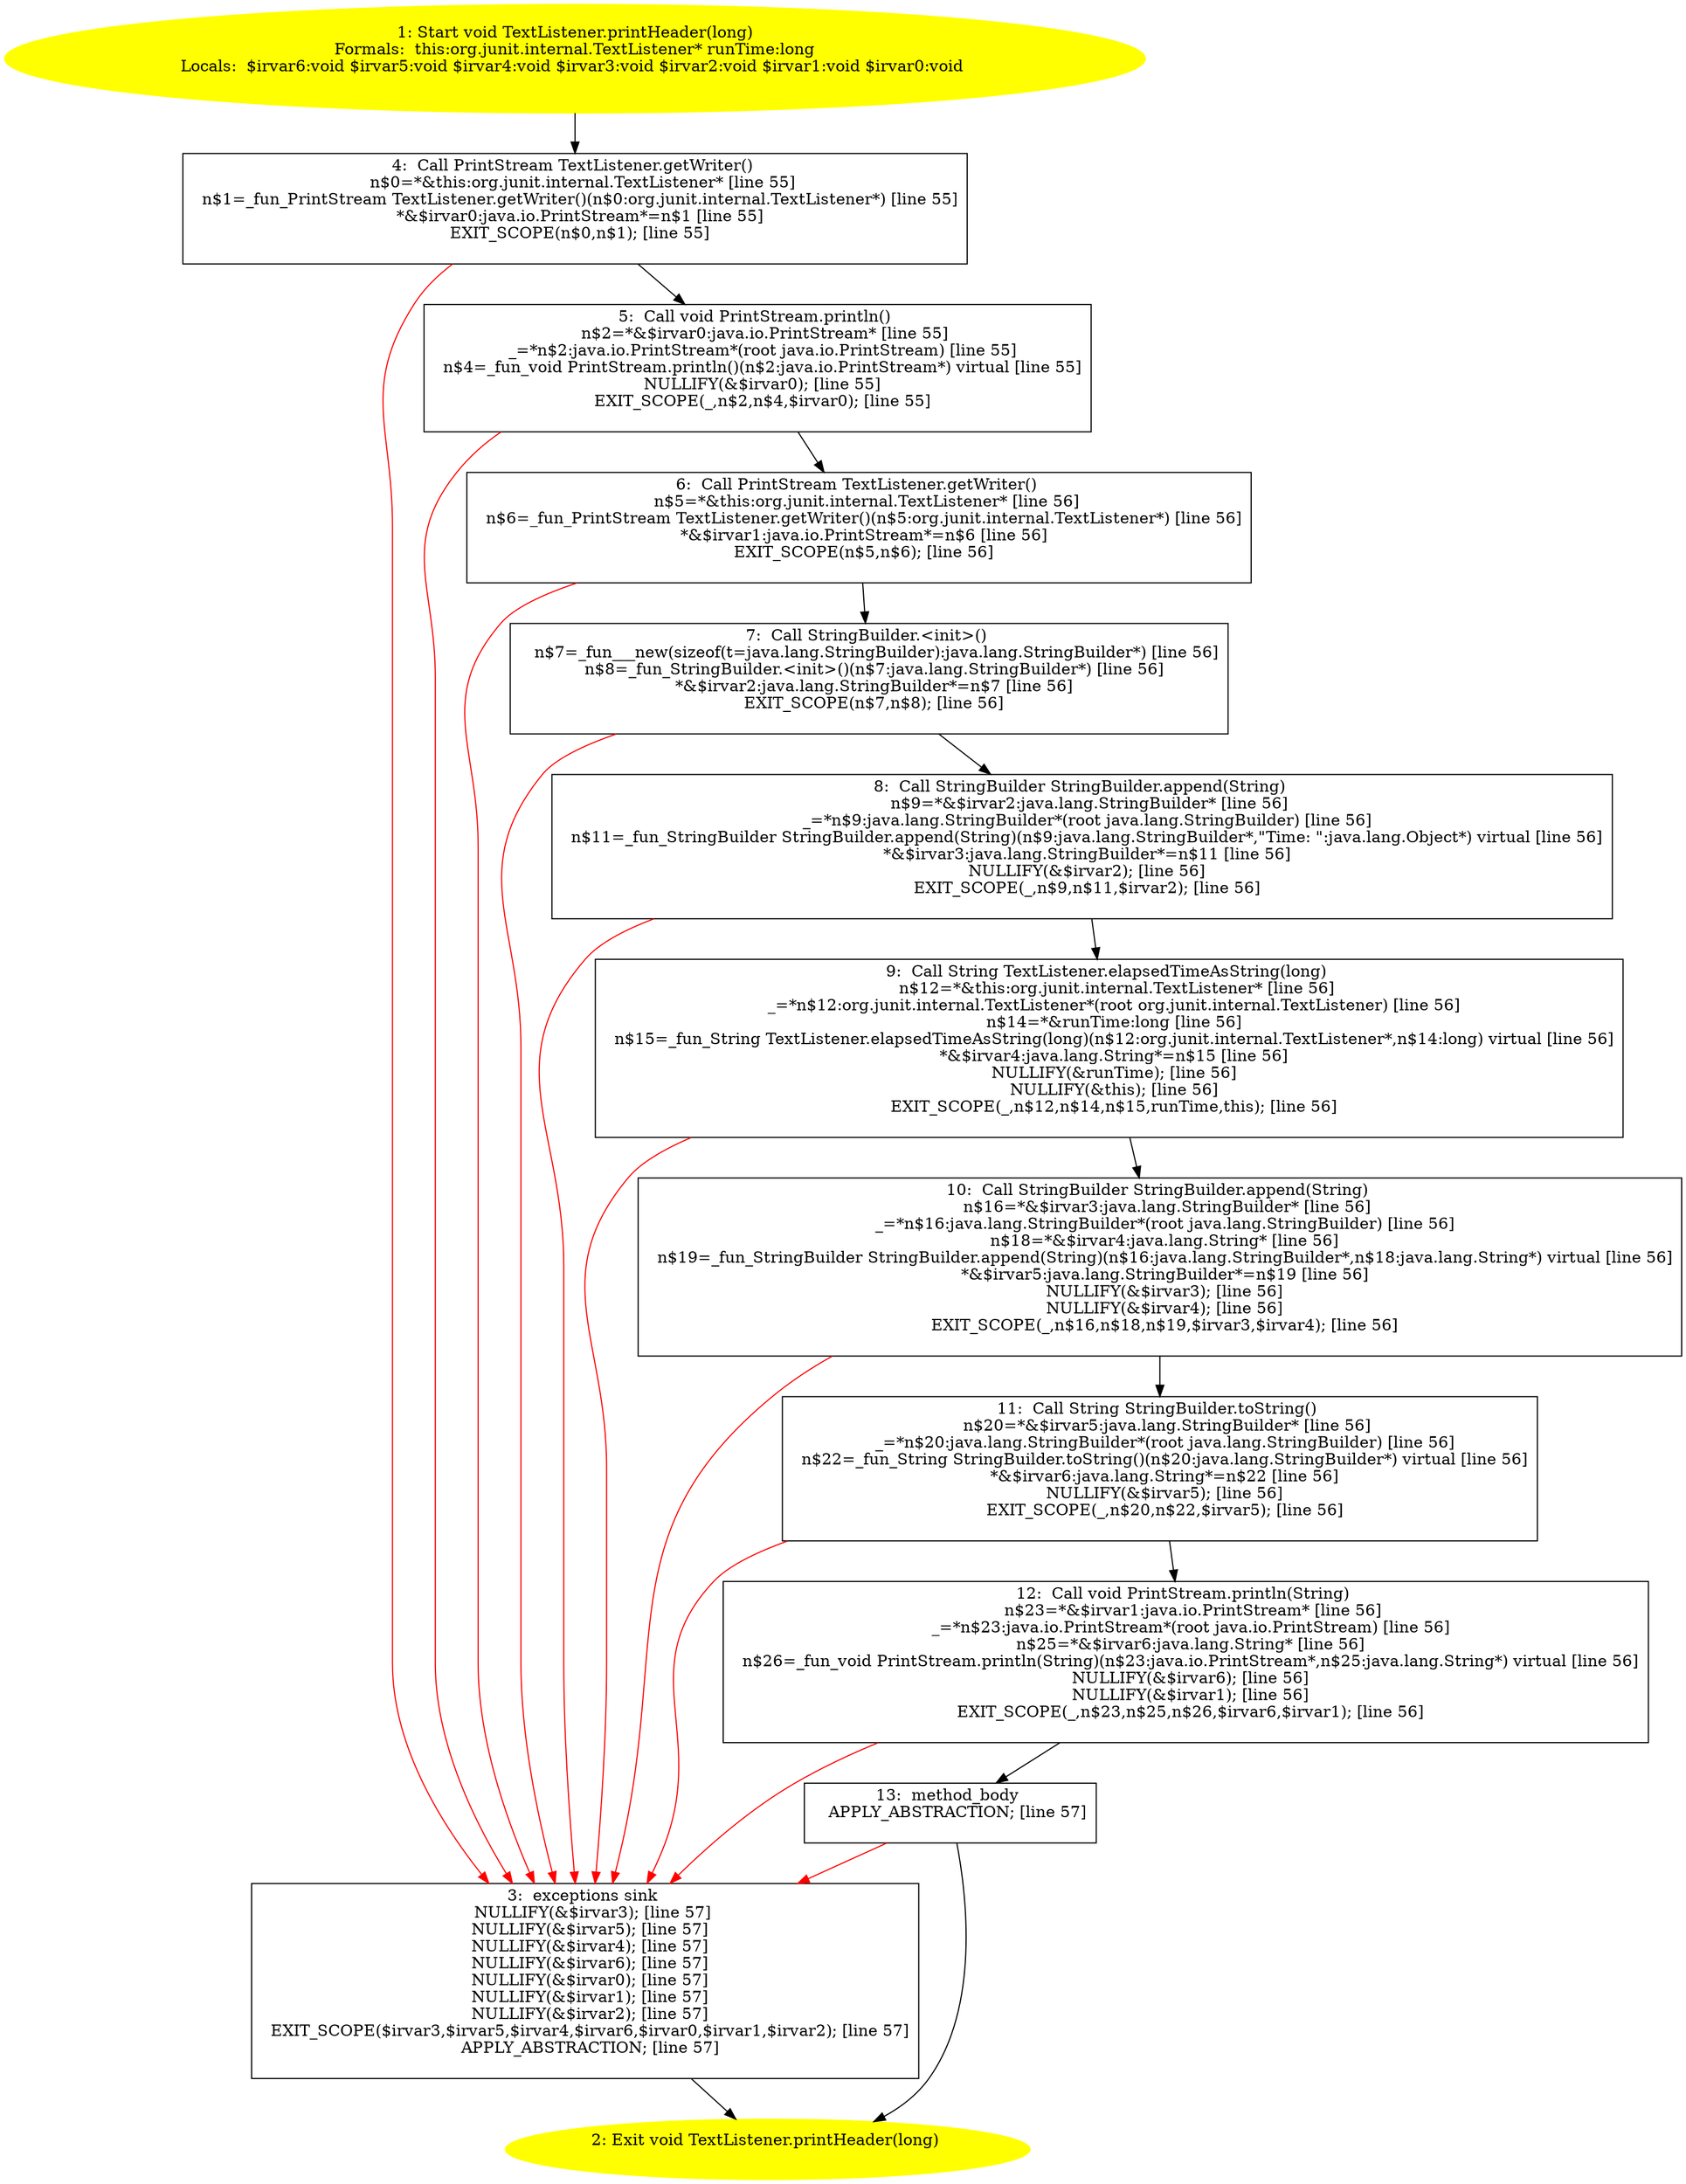 /* @generated */
digraph cfg {
"org.junit.internal.TextListener.printHeader(long):void.47f494ebb23ad2f0b4503304ac410828_1" [label="1: Start void TextListener.printHeader(long)\nFormals:  this:org.junit.internal.TextListener* runTime:long\nLocals:  $irvar6:void $irvar5:void $irvar4:void $irvar3:void $irvar2:void $irvar1:void $irvar0:void \n  " color=yellow style=filled]
	

	 "org.junit.internal.TextListener.printHeader(long):void.47f494ebb23ad2f0b4503304ac410828_1" -> "org.junit.internal.TextListener.printHeader(long):void.47f494ebb23ad2f0b4503304ac410828_4" ;
"org.junit.internal.TextListener.printHeader(long):void.47f494ebb23ad2f0b4503304ac410828_2" [label="2: Exit void TextListener.printHeader(long) \n  " color=yellow style=filled]
	

"org.junit.internal.TextListener.printHeader(long):void.47f494ebb23ad2f0b4503304ac410828_3" [label="3:  exceptions sink \n   NULLIFY(&$irvar3); [line 57]\n  NULLIFY(&$irvar5); [line 57]\n  NULLIFY(&$irvar4); [line 57]\n  NULLIFY(&$irvar6); [line 57]\n  NULLIFY(&$irvar0); [line 57]\n  NULLIFY(&$irvar1); [line 57]\n  NULLIFY(&$irvar2); [line 57]\n  EXIT_SCOPE($irvar3,$irvar5,$irvar4,$irvar6,$irvar0,$irvar1,$irvar2); [line 57]\n  APPLY_ABSTRACTION; [line 57]\n " shape="box"]
	

	 "org.junit.internal.TextListener.printHeader(long):void.47f494ebb23ad2f0b4503304ac410828_3" -> "org.junit.internal.TextListener.printHeader(long):void.47f494ebb23ad2f0b4503304ac410828_2" ;
"org.junit.internal.TextListener.printHeader(long):void.47f494ebb23ad2f0b4503304ac410828_4" [label="4:  Call PrintStream TextListener.getWriter() \n   n$0=*&this:org.junit.internal.TextListener* [line 55]\n  n$1=_fun_PrintStream TextListener.getWriter()(n$0:org.junit.internal.TextListener*) [line 55]\n  *&$irvar0:java.io.PrintStream*=n$1 [line 55]\n  EXIT_SCOPE(n$0,n$1); [line 55]\n " shape="box"]
	

	 "org.junit.internal.TextListener.printHeader(long):void.47f494ebb23ad2f0b4503304ac410828_4" -> "org.junit.internal.TextListener.printHeader(long):void.47f494ebb23ad2f0b4503304ac410828_5" ;
	 "org.junit.internal.TextListener.printHeader(long):void.47f494ebb23ad2f0b4503304ac410828_4" -> "org.junit.internal.TextListener.printHeader(long):void.47f494ebb23ad2f0b4503304ac410828_3" [color="red" ];
"org.junit.internal.TextListener.printHeader(long):void.47f494ebb23ad2f0b4503304ac410828_5" [label="5:  Call void PrintStream.println() \n   n$2=*&$irvar0:java.io.PrintStream* [line 55]\n  _=*n$2:java.io.PrintStream*(root java.io.PrintStream) [line 55]\n  n$4=_fun_void PrintStream.println()(n$2:java.io.PrintStream*) virtual [line 55]\n  NULLIFY(&$irvar0); [line 55]\n  EXIT_SCOPE(_,n$2,n$4,$irvar0); [line 55]\n " shape="box"]
	

	 "org.junit.internal.TextListener.printHeader(long):void.47f494ebb23ad2f0b4503304ac410828_5" -> "org.junit.internal.TextListener.printHeader(long):void.47f494ebb23ad2f0b4503304ac410828_6" ;
	 "org.junit.internal.TextListener.printHeader(long):void.47f494ebb23ad2f0b4503304ac410828_5" -> "org.junit.internal.TextListener.printHeader(long):void.47f494ebb23ad2f0b4503304ac410828_3" [color="red" ];
"org.junit.internal.TextListener.printHeader(long):void.47f494ebb23ad2f0b4503304ac410828_6" [label="6:  Call PrintStream TextListener.getWriter() \n   n$5=*&this:org.junit.internal.TextListener* [line 56]\n  n$6=_fun_PrintStream TextListener.getWriter()(n$5:org.junit.internal.TextListener*) [line 56]\n  *&$irvar1:java.io.PrintStream*=n$6 [line 56]\n  EXIT_SCOPE(n$5,n$6); [line 56]\n " shape="box"]
	

	 "org.junit.internal.TextListener.printHeader(long):void.47f494ebb23ad2f0b4503304ac410828_6" -> "org.junit.internal.TextListener.printHeader(long):void.47f494ebb23ad2f0b4503304ac410828_7" ;
	 "org.junit.internal.TextListener.printHeader(long):void.47f494ebb23ad2f0b4503304ac410828_6" -> "org.junit.internal.TextListener.printHeader(long):void.47f494ebb23ad2f0b4503304ac410828_3" [color="red" ];
"org.junit.internal.TextListener.printHeader(long):void.47f494ebb23ad2f0b4503304ac410828_7" [label="7:  Call StringBuilder.<init>() \n   n$7=_fun___new(sizeof(t=java.lang.StringBuilder):java.lang.StringBuilder*) [line 56]\n  n$8=_fun_StringBuilder.<init>()(n$7:java.lang.StringBuilder*) [line 56]\n  *&$irvar2:java.lang.StringBuilder*=n$7 [line 56]\n  EXIT_SCOPE(n$7,n$8); [line 56]\n " shape="box"]
	

	 "org.junit.internal.TextListener.printHeader(long):void.47f494ebb23ad2f0b4503304ac410828_7" -> "org.junit.internal.TextListener.printHeader(long):void.47f494ebb23ad2f0b4503304ac410828_8" ;
	 "org.junit.internal.TextListener.printHeader(long):void.47f494ebb23ad2f0b4503304ac410828_7" -> "org.junit.internal.TextListener.printHeader(long):void.47f494ebb23ad2f0b4503304ac410828_3" [color="red" ];
"org.junit.internal.TextListener.printHeader(long):void.47f494ebb23ad2f0b4503304ac410828_8" [label="8:  Call StringBuilder StringBuilder.append(String) \n   n$9=*&$irvar2:java.lang.StringBuilder* [line 56]\n  _=*n$9:java.lang.StringBuilder*(root java.lang.StringBuilder) [line 56]\n  n$11=_fun_StringBuilder StringBuilder.append(String)(n$9:java.lang.StringBuilder*,\"Time: \":java.lang.Object*) virtual [line 56]\n  *&$irvar3:java.lang.StringBuilder*=n$11 [line 56]\n  NULLIFY(&$irvar2); [line 56]\n  EXIT_SCOPE(_,n$9,n$11,$irvar2); [line 56]\n " shape="box"]
	

	 "org.junit.internal.TextListener.printHeader(long):void.47f494ebb23ad2f0b4503304ac410828_8" -> "org.junit.internal.TextListener.printHeader(long):void.47f494ebb23ad2f0b4503304ac410828_9" ;
	 "org.junit.internal.TextListener.printHeader(long):void.47f494ebb23ad2f0b4503304ac410828_8" -> "org.junit.internal.TextListener.printHeader(long):void.47f494ebb23ad2f0b4503304ac410828_3" [color="red" ];
"org.junit.internal.TextListener.printHeader(long):void.47f494ebb23ad2f0b4503304ac410828_9" [label="9:  Call String TextListener.elapsedTimeAsString(long) \n   n$12=*&this:org.junit.internal.TextListener* [line 56]\n  _=*n$12:org.junit.internal.TextListener*(root org.junit.internal.TextListener) [line 56]\n  n$14=*&runTime:long [line 56]\n  n$15=_fun_String TextListener.elapsedTimeAsString(long)(n$12:org.junit.internal.TextListener*,n$14:long) virtual [line 56]\n  *&$irvar4:java.lang.String*=n$15 [line 56]\n  NULLIFY(&runTime); [line 56]\n  NULLIFY(&this); [line 56]\n  EXIT_SCOPE(_,n$12,n$14,n$15,runTime,this); [line 56]\n " shape="box"]
	

	 "org.junit.internal.TextListener.printHeader(long):void.47f494ebb23ad2f0b4503304ac410828_9" -> "org.junit.internal.TextListener.printHeader(long):void.47f494ebb23ad2f0b4503304ac410828_10" ;
	 "org.junit.internal.TextListener.printHeader(long):void.47f494ebb23ad2f0b4503304ac410828_9" -> "org.junit.internal.TextListener.printHeader(long):void.47f494ebb23ad2f0b4503304ac410828_3" [color="red" ];
"org.junit.internal.TextListener.printHeader(long):void.47f494ebb23ad2f0b4503304ac410828_10" [label="10:  Call StringBuilder StringBuilder.append(String) \n   n$16=*&$irvar3:java.lang.StringBuilder* [line 56]\n  _=*n$16:java.lang.StringBuilder*(root java.lang.StringBuilder) [line 56]\n  n$18=*&$irvar4:java.lang.String* [line 56]\n  n$19=_fun_StringBuilder StringBuilder.append(String)(n$16:java.lang.StringBuilder*,n$18:java.lang.String*) virtual [line 56]\n  *&$irvar5:java.lang.StringBuilder*=n$19 [line 56]\n  NULLIFY(&$irvar3); [line 56]\n  NULLIFY(&$irvar4); [line 56]\n  EXIT_SCOPE(_,n$16,n$18,n$19,$irvar3,$irvar4); [line 56]\n " shape="box"]
	

	 "org.junit.internal.TextListener.printHeader(long):void.47f494ebb23ad2f0b4503304ac410828_10" -> "org.junit.internal.TextListener.printHeader(long):void.47f494ebb23ad2f0b4503304ac410828_11" ;
	 "org.junit.internal.TextListener.printHeader(long):void.47f494ebb23ad2f0b4503304ac410828_10" -> "org.junit.internal.TextListener.printHeader(long):void.47f494ebb23ad2f0b4503304ac410828_3" [color="red" ];
"org.junit.internal.TextListener.printHeader(long):void.47f494ebb23ad2f0b4503304ac410828_11" [label="11:  Call String StringBuilder.toString() \n   n$20=*&$irvar5:java.lang.StringBuilder* [line 56]\n  _=*n$20:java.lang.StringBuilder*(root java.lang.StringBuilder) [line 56]\n  n$22=_fun_String StringBuilder.toString()(n$20:java.lang.StringBuilder*) virtual [line 56]\n  *&$irvar6:java.lang.String*=n$22 [line 56]\n  NULLIFY(&$irvar5); [line 56]\n  EXIT_SCOPE(_,n$20,n$22,$irvar5); [line 56]\n " shape="box"]
	

	 "org.junit.internal.TextListener.printHeader(long):void.47f494ebb23ad2f0b4503304ac410828_11" -> "org.junit.internal.TextListener.printHeader(long):void.47f494ebb23ad2f0b4503304ac410828_12" ;
	 "org.junit.internal.TextListener.printHeader(long):void.47f494ebb23ad2f0b4503304ac410828_11" -> "org.junit.internal.TextListener.printHeader(long):void.47f494ebb23ad2f0b4503304ac410828_3" [color="red" ];
"org.junit.internal.TextListener.printHeader(long):void.47f494ebb23ad2f0b4503304ac410828_12" [label="12:  Call void PrintStream.println(String) \n   n$23=*&$irvar1:java.io.PrintStream* [line 56]\n  _=*n$23:java.io.PrintStream*(root java.io.PrintStream) [line 56]\n  n$25=*&$irvar6:java.lang.String* [line 56]\n  n$26=_fun_void PrintStream.println(String)(n$23:java.io.PrintStream*,n$25:java.lang.String*) virtual [line 56]\n  NULLIFY(&$irvar6); [line 56]\n  NULLIFY(&$irvar1); [line 56]\n  EXIT_SCOPE(_,n$23,n$25,n$26,$irvar6,$irvar1); [line 56]\n " shape="box"]
	

	 "org.junit.internal.TextListener.printHeader(long):void.47f494ebb23ad2f0b4503304ac410828_12" -> "org.junit.internal.TextListener.printHeader(long):void.47f494ebb23ad2f0b4503304ac410828_13" ;
	 "org.junit.internal.TextListener.printHeader(long):void.47f494ebb23ad2f0b4503304ac410828_12" -> "org.junit.internal.TextListener.printHeader(long):void.47f494ebb23ad2f0b4503304ac410828_3" [color="red" ];
"org.junit.internal.TextListener.printHeader(long):void.47f494ebb23ad2f0b4503304ac410828_13" [label="13:  method_body \n   APPLY_ABSTRACTION; [line 57]\n " shape="box"]
	

	 "org.junit.internal.TextListener.printHeader(long):void.47f494ebb23ad2f0b4503304ac410828_13" -> "org.junit.internal.TextListener.printHeader(long):void.47f494ebb23ad2f0b4503304ac410828_2" ;
	 "org.junit.internal.TextListener.printHeader(long):void.47f494ebb23ad2f0b4503304ac410828_13" -> "org.junit.internal.TextListener.printHeader(long):void.47f494ebb23ad2f0b4503304ac410828_3" [color="red" ];
}
